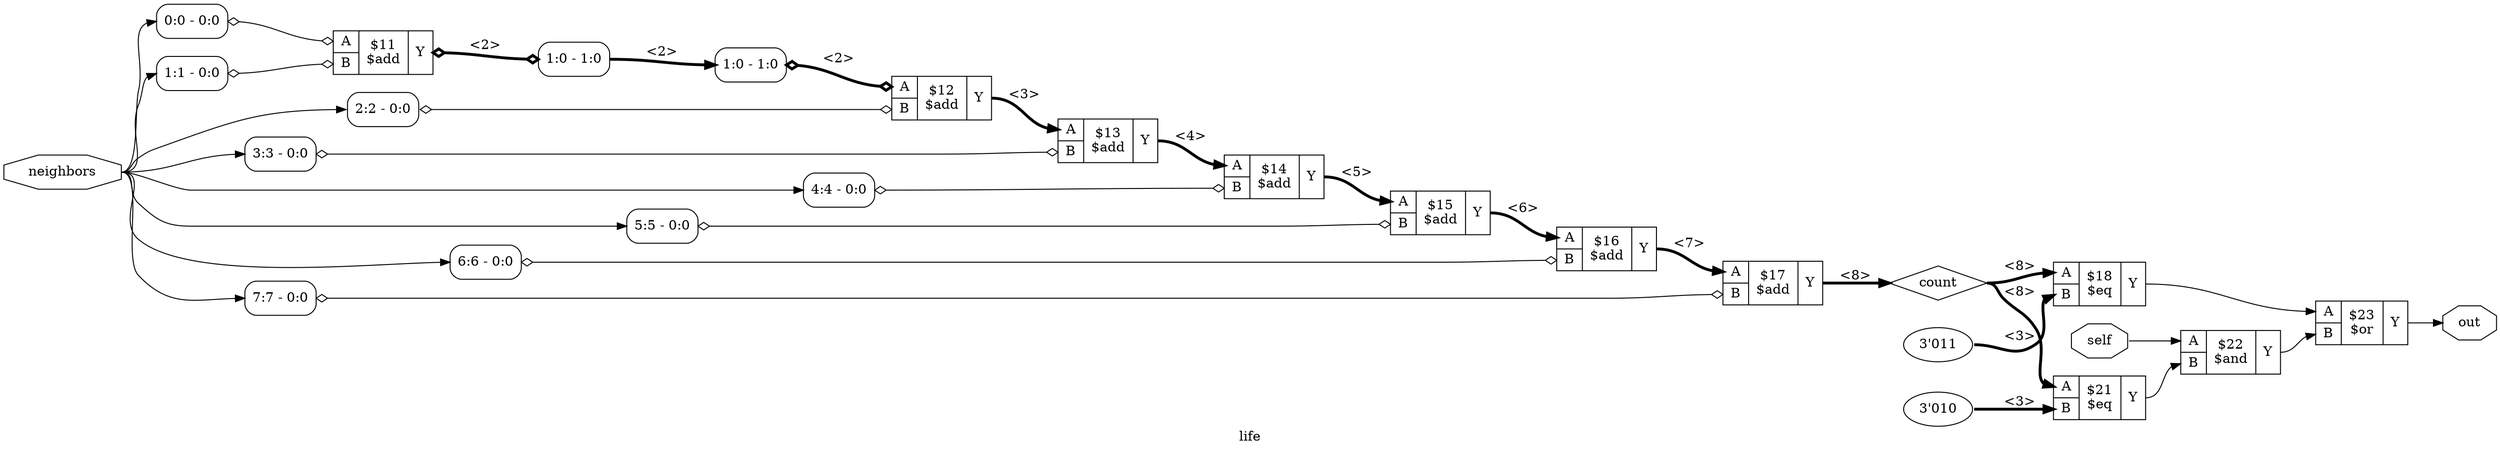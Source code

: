 digraph "life" {
label="life";
rankdir="LR";
remincross=true;
n11 [ shape=diamond, label="count", color="black", fontcolor="black" ];
n12 [ shape=octagon, label="out", color="black", fontcolor="black" ];
n13 [ shape=octagon, label="neighbors", color="black", fontcolor="black" ];
n14 [ shape=octagon, label="self", color="black", fontcolor="black" ];
c18 [ shape=record, label="{{<p15> A|<p16> B}|$23\n$or|{<p17> Y}}" ];
c19 [ shape=record, label="{{<p15> A|<p16> B}|$22\n$and|{<p17> Y}}" ];
v0 [ label="3'011" ];
c20 [ shape=record, label="{{<p15> A|<p16> B}|$18\n$eq|{<p17> Y}}" ];
c21 [ shape=record, label="{{<p15> A|<p16> B}|$17\n$add|{<p17> Y}}" ];
x1 [ shape=record, style=rounded, label="<s0> 7:7 - 0:0 " ];
x1:e -> c21:p16:w [arrowhead=odiamond, arrowtail=odiamond, dir=both, color="black", label=""];
c22 [ shape=record, label="{{<p15> A|<p16> B}|$16\n$add|{<p17> Y}}" ];
x2 [ shape=record, style=rounded, label="<s0> 6:6 - 0:0 " ];
x2:e -> c22:p16:w [arrowhead=odiamond, arrowtail=odiamond, dir=both, color="black", label=""];
c23 [ shape=record, label="{{<p15> A|<p16> B}|$15\n$add|{<p17> Y}}" ];
x3 [ shape=record, style=rounded, label="<s0> 5:5 - 0:0 " ];
x3:e -> c23:p16:w [arrowhead=odiamond, arrowtail=odiamond, dir=both, color="black", label=""];
c24 [ shape=record, label="{{<p15> A|<p16> B}|$14\n$add|{<p17> Y}}" ];
x4 [ shape=record, style=rounded, label="<s0> 4:4 - 0:0 " ];
x4:e -> c24:p16:w [arrowhead=odiamond, arrowtail=odiamond, dir=both, color="black", label=""];
c25 [ shape=record, label="{{<p15> A|<p16> B}|$13\n$add|{<p17> Y}}" ];
x5 [ shape=record, style=rounded, label="<s0> 3:3 - 0:0 " ];
x5:e -> c25:p16:w [arrowhead=odiamond, arrowtail=odiamond, dir=both, color="black", label=""];
c26 [ shape=record, label="{{<p15> A|<p16> B}|$12\n$add|{<p17> Y}}" ];
x6 [ shape=record, style=rounded, label="<s0> 2:2 - 0:0 " ];
x6:e -> c26:p16:w [arrowhead=odiamond, arrowtail=odiamond, dir=both, color="black", label=""];
x7 [ shape=record, style=rounded, label="<s0> 1:0 - 1:0 " ];
x7:e -> c26:p15:w [arrowhead=odiamond, arrowtail=odiamond, dir=both, color="black", style="setlinewidth(3)", label="<2>"];
c27 [ shape=record, label="{{<p15> A|<p16> B}|$11\n$add|{<p17> Y}}" ];
x8 [ shape=record, style=rounded, label="<s0> 1:0 - 1:0 " ];
c27:p17:e -> x8:w [arrowhead=odiamond, arrowtail=odiamond, dir=both, color="black", style="setlinewidth(3)", label="<2>"];
x9 [ shape=record, style=rounded, label="<s0> 1:1 - 0:0 " ];
x9:e -> c27:p16:w [arrowhead=odiamond, arrowtail=odiamond, dir=both, color="black", label=""];
x10 [ shape=record, style=rounded, label="<s0> 0:0 - 0:0 " ];
x10:e -> c27:p15:w [arrowhead=odiamond, arrowtail=odiamond, dir=both, color="black", label=""];
v11 [ label="3'010" ];
c28 [ shape=record, label="{{<p15> A|<p16> B}|$21\n$eq|{<p17> Y}}" ];
c22:p17:e -> c21:p15:w [color="black", style="setlinewidth(3)", label="<7>"];
c21:p17:e -> n11:w [color="black", style="setlinewidth(3)", label="<8>"];
n11:e -> c20:p15:w [color="black", style="setlinewidth(3)", label="<8>"];
n11:e -> c28:p15:w [color="black", style="setlinewidth(3)", label="<8>"];
c18:p17:e -> n12:w [color="black", label=""];
n13:e -> x10:s0:w [color="black", label=""];
n13:e -> x1:s0:w [color="black", label=""];
n13:e -> x2:s0:w [color="black", label=""];
n13:e -> x3:s0:w [color="black", label=""];
n13:e -> x4:s0:w [color="black", label=""];
n13:e -> x5:s0:w [color="black", label=""];
n13:e -> x6:s0:w [color="black", label=""];
n13:e -> x9:s0:w [color="black", label=""];
n14:e -> c19:p15:w [color="black", label=""];
x8:s0:e -> x7:s0:w [color="black", style="setlinewidth(3)", label="<2>"];
c23:p17:e -> c22:p15:w [color="black", style="setlinewidth(3)", label="<6>"];
c24:p17:e -> c23:p15:w [color="black", style="setlinewidth(3)", label="<5>"];
c25:p17:e -> c24:p15:w [color="black", style="setlinewidth(3)", label="<4>"];
c26:p17:e -> c25:p15:w [color="black", style="setlinewidth(3)", label="<3>"];
c20:p17:e -> c18:p15:w [color="black", label=""];
c28:p17:e -> c19:p16:w [color="black", label=""];
c19:p17:e -> c18:p16:w [color="black", label=""];
v0:e -> c20:p16:w [color="black", style="setlinewidth(3)", label="<3>"];
v11:e -> c28:p16:w [color="black", style="setlinewidth(3)", label="<3>"];
}
